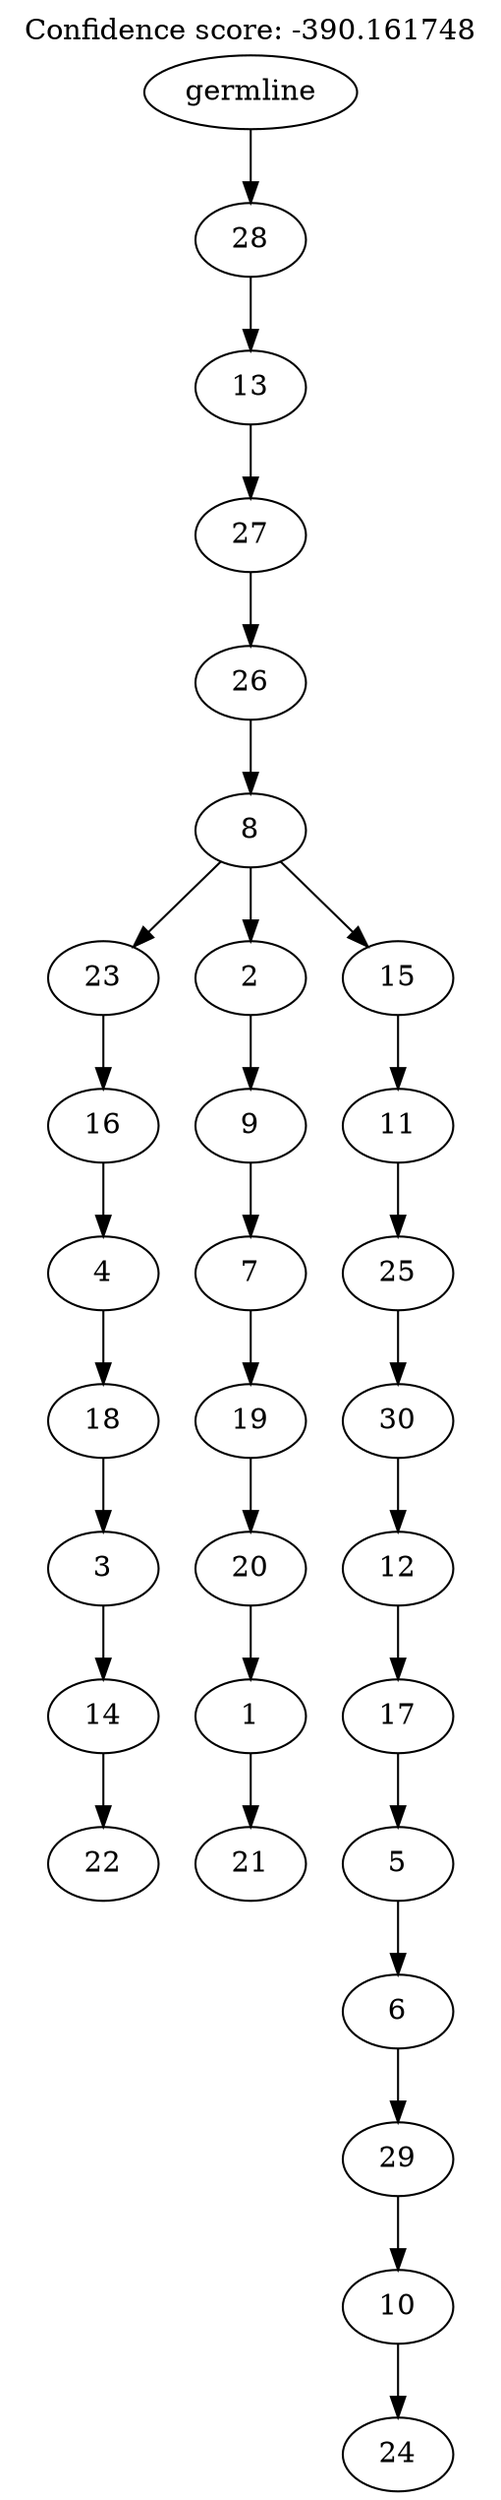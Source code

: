 digraph g {
	"29" -> "30";
	"30" [label="22"];
	"28" -> "29";
	"29" [label="14"];
	"27" -> "28";
	"28" [label="3"];
	"26" -> "27";
	"27" [label="18"];
	"25" -> "26";
	"26" [label="4"];
	"24" -> "25";
	"25" [label="16"];
	"22" -> "23";
	"23" [label="21"];
	"21" -> "22";
	"22" [label="1"];
	"20" -> "21";
	"21" [label="20"];
	"19" -> "20";
	"20" [label="19"];
	"18" -> "19";
	"19" [label="7"];
	"17" -> "18";
	"18" [label="9"];
	"15" -> "16";
	"16" [label="24"];
	"14" -> "15";
	"15" [label="10"];
	"13" -> "14";
	"14" [label="29"];
	"12" -> "13";
	"13" [label="6"];
	"11" -> "12";
	"12" [label="5"];
	"10" -> "11";
	"11" [label="17"];
	"9" -> "10";
	"10" [label="12"];
	"8" -> "9";
	"9" [label="30"];
	"7" -> "8";
	"8" [label="25"];
	"6" -> "7";
	"7" [label="11"];
	"5" -> "6";
	"6" [label="15"];
	"5" -> "17";
	"17" [label="2"];
	"5" -> "24";
	"24" [label="23"];
	"4" -> "5";
	"5" [label="8"];
	"3" -> "4";
	"4" [label="26"];
	"2" -> "3";
	"3" [label="27"];
	"1" -> "2";
	"2" [label="13"];
	"0" -> "1";
	"1" [label="28"];
	"0" [label="germline"];
	labelloc="t";
	label="Confidence score: -390.161748";
}
